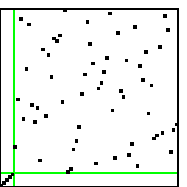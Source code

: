 % Tom Harke

vardef loadarray(suffix array)(text elements) :=
   % Purpose: to load a comma-separated list of items into an array
   save i, n;
   n := 0;
   forsuffixes i := elements:
      array[n] := i;
      n := n+1;
   endfor
enddef;


% The array 'data' is what will be sorted.
% It holds a permuation of the numbers 0..63
numeric data[];
def loadrandom :=
   % Purpose: to (re)initialize data[] with fixed random-looking permutation of 0..63
   loadarray(data)(
         26,41,20,28,63,14,31,60
        ,24,42,58,29,23, 3, 9,49
        ,25,47,39,53,52,54,30, 4
        , 5, 6,13,16,21,33,40,59
        ,51,44, 8,35,37, 1,46,62
        ,27,10,55,34,32,45,11,15
        ,57, 7,43,38,48, 0,36,17
        ,18,50,19,61,56,12, 2,22
   )
enddef;

def render(expr n) :=
   % Purpose: graph the permutation held in data[]
   % Plot guide lines
   % Todo: consider moving this elsewhere -- it may not be applicable to all sorting algorithms
   draw (0,n+1)--(64,n+1) withcolor green;
   draw (n+1,0)--(n+1,64) withcolor green;
   % Plot the permutation
   for i=0 upto 63:
      fill unitsquare shifted (i,data[i]);
   endfor;
enddef;

vardef swap(expr a,b) :=
   save tmp;
   tmp := data[a];
   data[a] := data[b];
   data[b] := tmp;
enddef;

vardef select(expr lo,hi) :=
   save best;
   best := lo;
   for j:=lo upto hi:
      if data[j] < data[best]:
         best := j;
      fi;
   endfor;
   best
enddef;

numeric snapshot[];
loadarray(snapshot)(4,8,16,32,48,56,60);

for n:=0,1,2,3,4,5,6:
   loadrandom;
   beginfig(n);
   for i:=0 upto snapshot[n]:
      k := select(i,63);
      swap(i,k);
   endfor;
   render(snapshot[n]);
   draw (0,0)--(0,64)--(64,64)--(64,0)--cycle;
   endfig;
endfor;

end;

